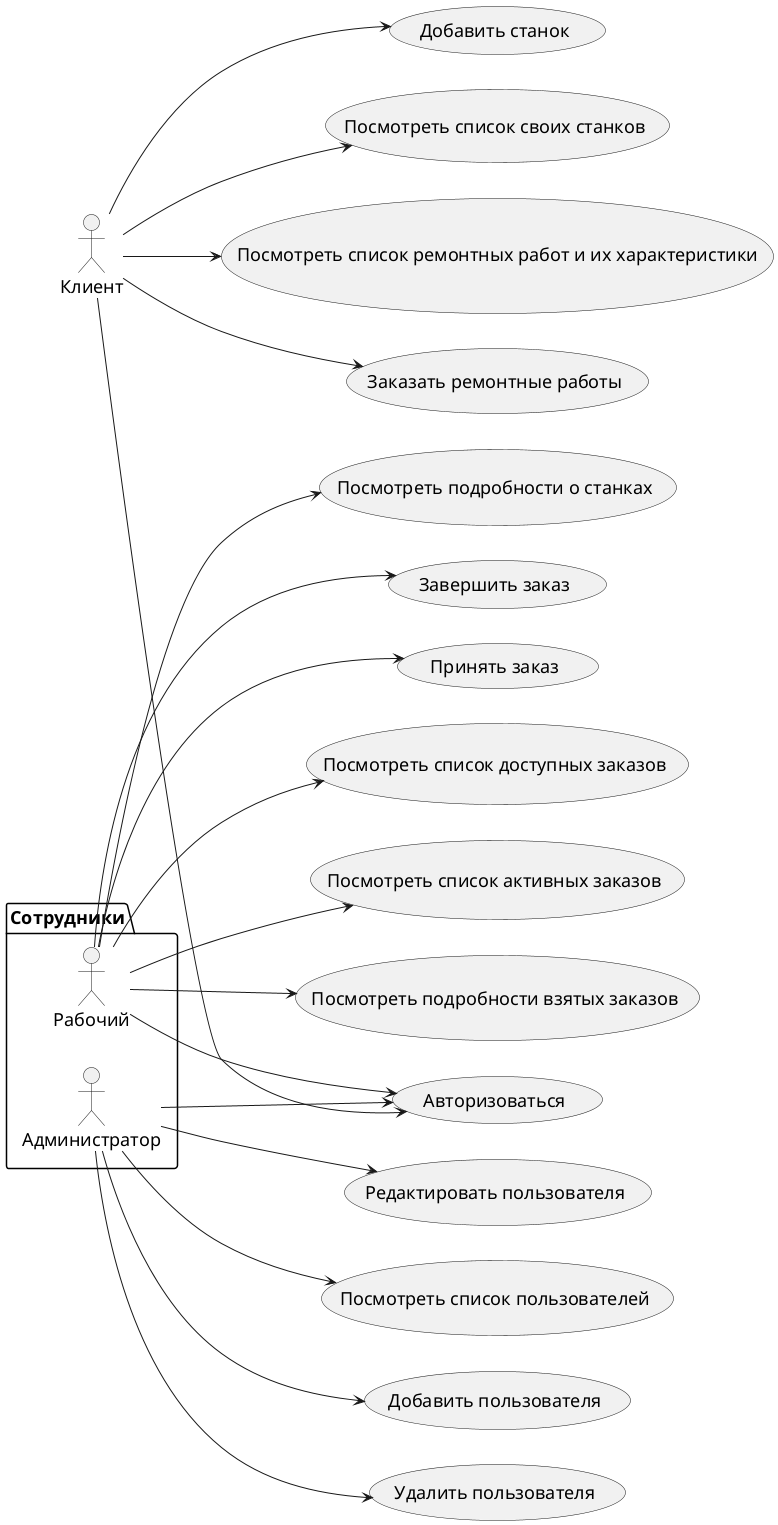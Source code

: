 @startuml case

left to right direction

skinparam defaultFontSize 18

package Сотрудники {
  actor "Рабочий" as worker
  actor "Администратор" as admin
}

"Клиент" as client
client --> (Посмотреть список ремонтных работ и их характеристики)
client --> (Заказать ремонтные работы)
client --> (Добавить станок)
client --> (Посмотреть список своих станков)
client --> (Авторизоваться)
worker --> (Принять заказ)
worker --> (Посмотреть список доступных заказов)
worker --> (Посмотреть список активных заказов)
worker --> (Посмотреть подробности взятых заказов)
worker --> (Посмотреть подробности о станках)
worker --> (Завершить заказ)
worker --> (Авторизоваться)
admin --> (Добавить пользователя)
admin --> (Удалить пользователя)
admin --> (Редактировать пользователя)
admin --> (Посмотреть список пользователей)
admin --> (Авторизоваться)

@enduml